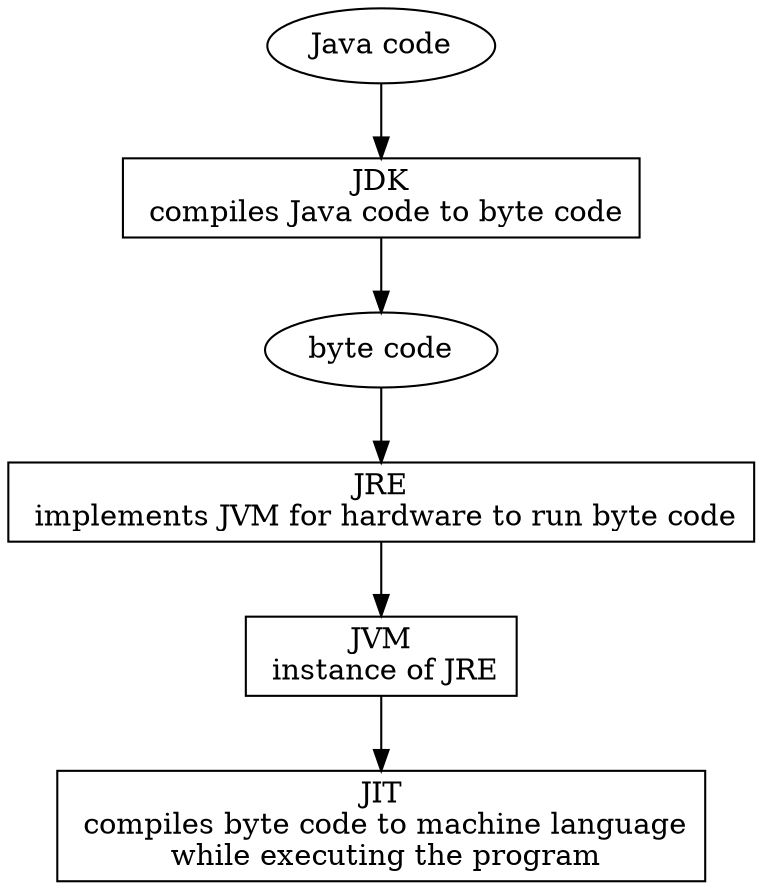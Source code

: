 digraph platform {
    c[label="Java code"];

    jdk[label="JDK\n compiles Java code to byte code"];
    jdk[shape="box"];

    bc[label="byte code"];

    jre[label="JRE\n implements JVM for hardware to run byte code"];
    jre[shape="box"];

    jvm[label="JVM\n instance of JRE"];
    jvm[shape="box"];

    jit[label="JIT\n compiles byte code to machine language\n while executing the program"];
    jit[shape="box"];

    c -> jdk -> bc -> jre -> jvm -> jit;
}